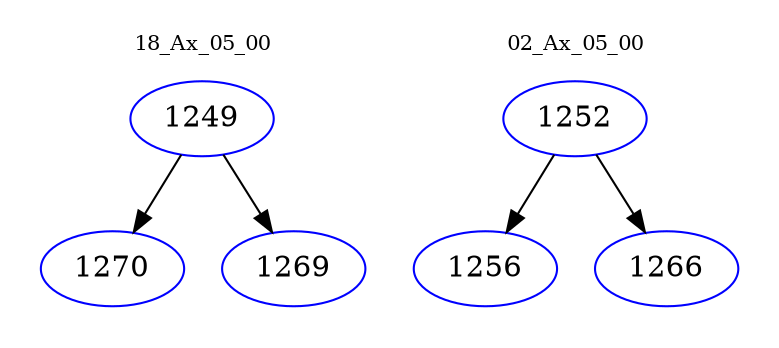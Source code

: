 digraph{
subgraph cluster_0 {
color = white
label = "18_Ax_05_00";
fontsize=10;
T0_1249 [label="1249", color="blue"]
T0_1249 -> T0_1270 [color="black"]
T0_1270 [label="1270", color="blue"]
T0_1249 -> T0_1269 [color="black"]
T0_1269 [label="1269", color="blue"]
}
subgraph cluster_1 {
color = white
label = "02_Ax_05_00";
fontsize=10;
T1_1252 [label="1252", color="blue"]
T1_1252 -> T1_1256 [color="black"]
T1_1256 [label="1256", color="blue"]
T1_1252 -> T1_1266 [color="black"]
T1_1266 [label="1266", color="blue"]
}
}
